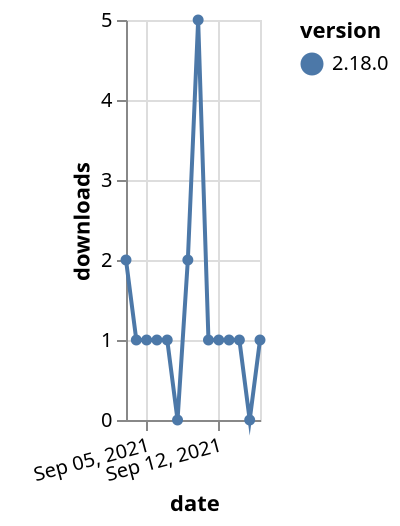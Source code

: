 {"$schema": "https://vega.github.io/schema/vega-lite/v5.json", "description": "A simple bar chart with embedded data.", "data": {"values": [{"date": "2021-09-03", "total": 506, "delta": 2, "version": "2.18.0"}, {"date": "2021-09-04", "total": 507, "delta": 1, "version": "2.18.0"}, {"date": "2021-09-05", "total": 508, "delta": 1, "version": "2.18.0"}, {"date": "2021-09-06", "total": 509, "delta": 1, "version": "2.18.0"}, {"date": "2021-09-07", "total": 510, "delta": 1, "version": "2.18.0"}, {"date": "2021-09-08", "total": 510, "delta": 0, "version": "2.18.0"}, {"date": "2021-09-09", "total": 512, "delta": 2, "version": "2.18.0"}, {"date": "2021-09-10", "total": 517, "delta": 5, "version": "2.18.0"}, {"date": "2021-09-11", "total": 518, "delta": 1, "version": "2.18.0"}, {"date": "2021-09-12", "total": 519, "delta": 1, "version": "2.18.0"}, {"date": "2021-09-13", "total": 520, "delta": 1, "version": "2.18.0"}, {"date": "2021-09-14", "total": 521, "delta": 1, "version": "2.18.0"}, {"date": "2021-09-15", "total": 521, "delta": 0, "version": "2.18.0"}, {"date": "2021-09-16", "total": 522, "delta": 1, "version": "2.18.0"}]}, "width": "container", "mark": {"type": "line", "point": {"filled": true}}, "encoding": {"x": {"field": "date", "type": "temporal", "timeUnit": "yearmonthdate", "title": "date", "axis": {"labelAngle": -15}}, "y": {"field": "delta", "type": "quantitative", "title": "downloads"}, "color": {"field": "version", "type": "nominal"}, "tooltip": {"field": "delta"}}}